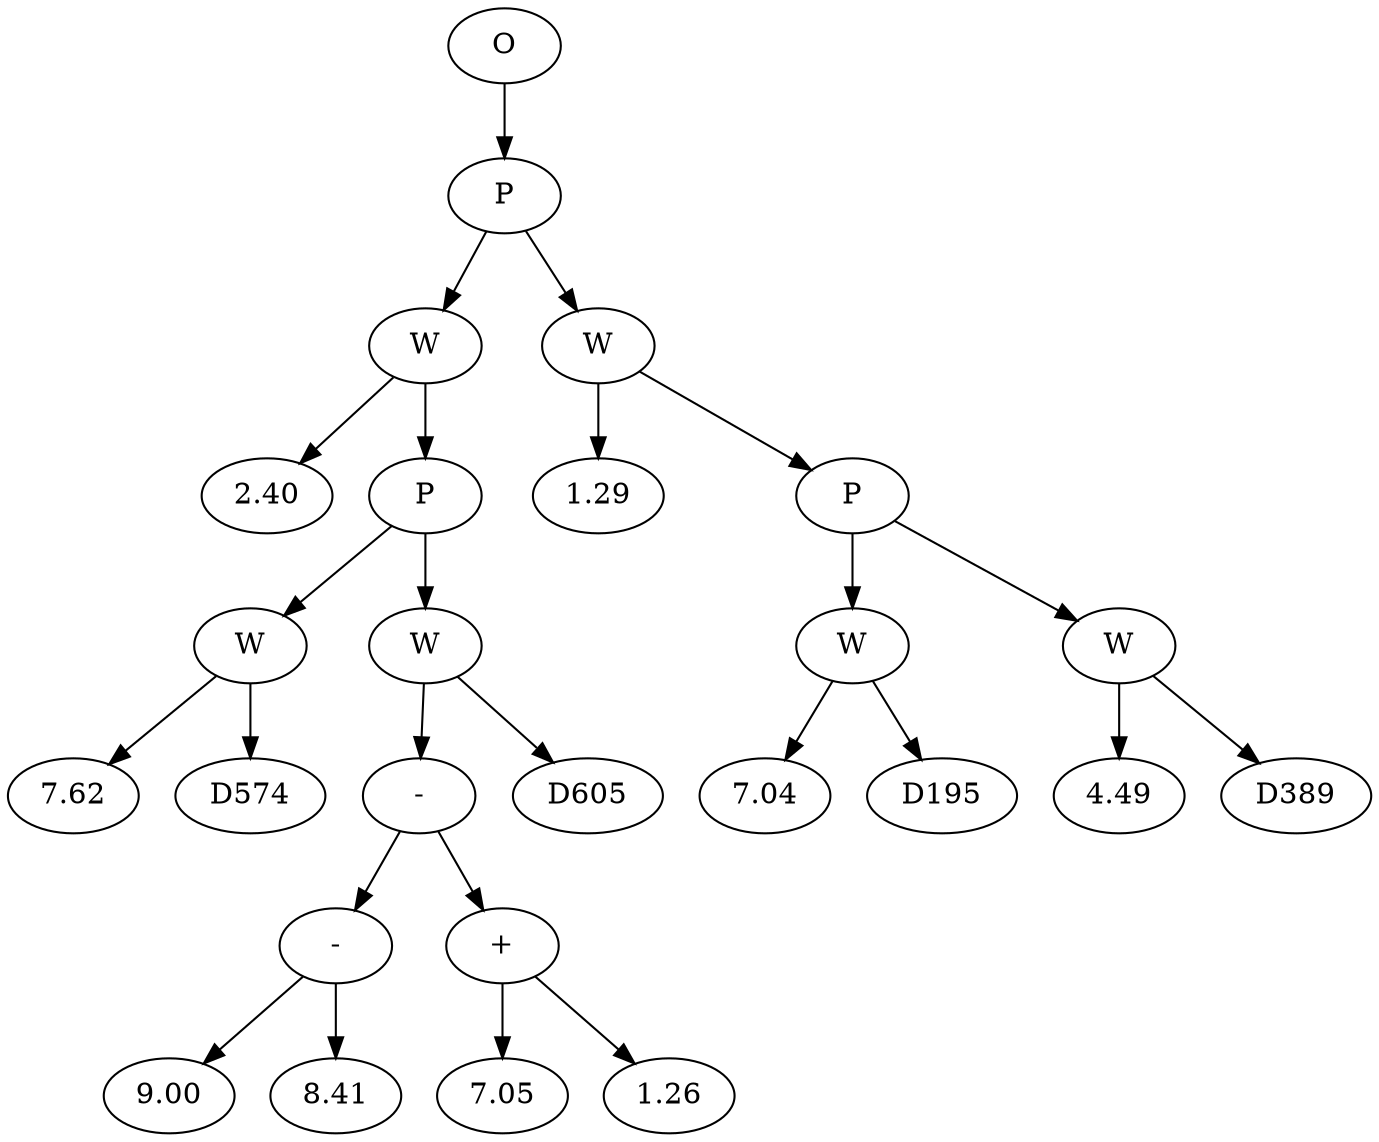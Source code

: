// Tree
digraph {
	3193432 [label=O]
	3193433 [label=P]
	3193432 -> 3193433
	3193434 [label=W]
	3193433 -> 3193434
	3193435 [label=2.40]
	3193434 -> 3193435
	3193436 [label=P]
	3193434 -> 3193436
	3193437 [label=W]
	3193436 -> 3193437
	3193438 [label=7.62]
	3193437 -> 3193438
	3193439 [label=D574]
	3193437 -> 3193439
	3193440 [label=W]
	3193436 -> 3193440
	3193441 [label="-"]
	3193440 -> 3193441
	3193442 [label="-"]
	3193441 -> 3193442
	3193443 [label=9.00]
	3193442 -> 3193443
	3193444 [label=8.41]
	3193442 -> 3193444
	3193445 [label="+"]
	3193441 -> 3193445
	3193446 [label=7.05]
	3193445 -> 3193446
	3193447 [label=1.26]
	3193445 -> 3193447
	3193448 [label=D605]
	3193440 -> 3193448
	3193449 [label=W]
	3193433 -> 3193449
	3193450 [label=1.29]
	3193449 -> 3193450
	3193451 [label=P]
	3193449 -> 3193451
	3193452 [label=W]
	3193451 -> 3193452
	3193453 [label=7.04]
	3193452 -> 3193453
	3193454 [label=D195]
	3193452 -> 3193454
	3193455 [label=W]
	3193451 -> 3193455
	3193456 [label=4.49]
	3193455 -> 3193456
	3193457 [label=D389]
	3193455 -> 3193457
}
